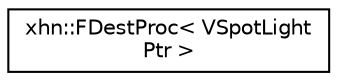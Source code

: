 digraph "Graphical Class Hierarchy"
{
  edge [fontname="Helvetica",fontsize="10",labelfontname="Helvetica",labelfontsize="10"];
  node [fontname="Helvetica",fontsize="10",shape=record];
  rankdir="LR";
  Node1 [label="xhn::FDestProc\< VSpotLight\lPtr \>",height=0.2,width=0.4,color="black", fillcolor="white", style="filled",URL="$structxhn_1_1_f_dest_proc.html"];
}
